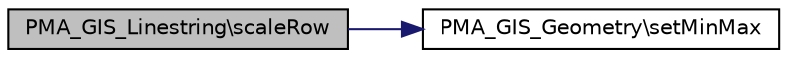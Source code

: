 digraph G
{
  edge [fontname="Helvetica",fontsize="10",labelfontname="Helvetica",labelfontsize="10"];
  node [fontname="Helvetica",fontsize="10",shape=record];
  rankdir="LR";
  Node1 [label="PMA_GIS_Linestring\\scaleRow",height=0.2,width=0.4,color="black", fillcolor="grey75", style="filled" fontcolor="black"];
  Node1 -> Node2 [color="midnightblue",fontsize="10",style="solid",fontname="Helvetica"];
  Node2 [label="PMA_GIS_Geometry\\setMinMax",height=0.2,width=0.4,color="black", fillcolor="white", style="filled",URL="$classPMA__GIS__Geometry.html#a2f42b942c91923a8f1365d949c1d79e1",tooltip="Update the min, max values with the given point set."];
}
